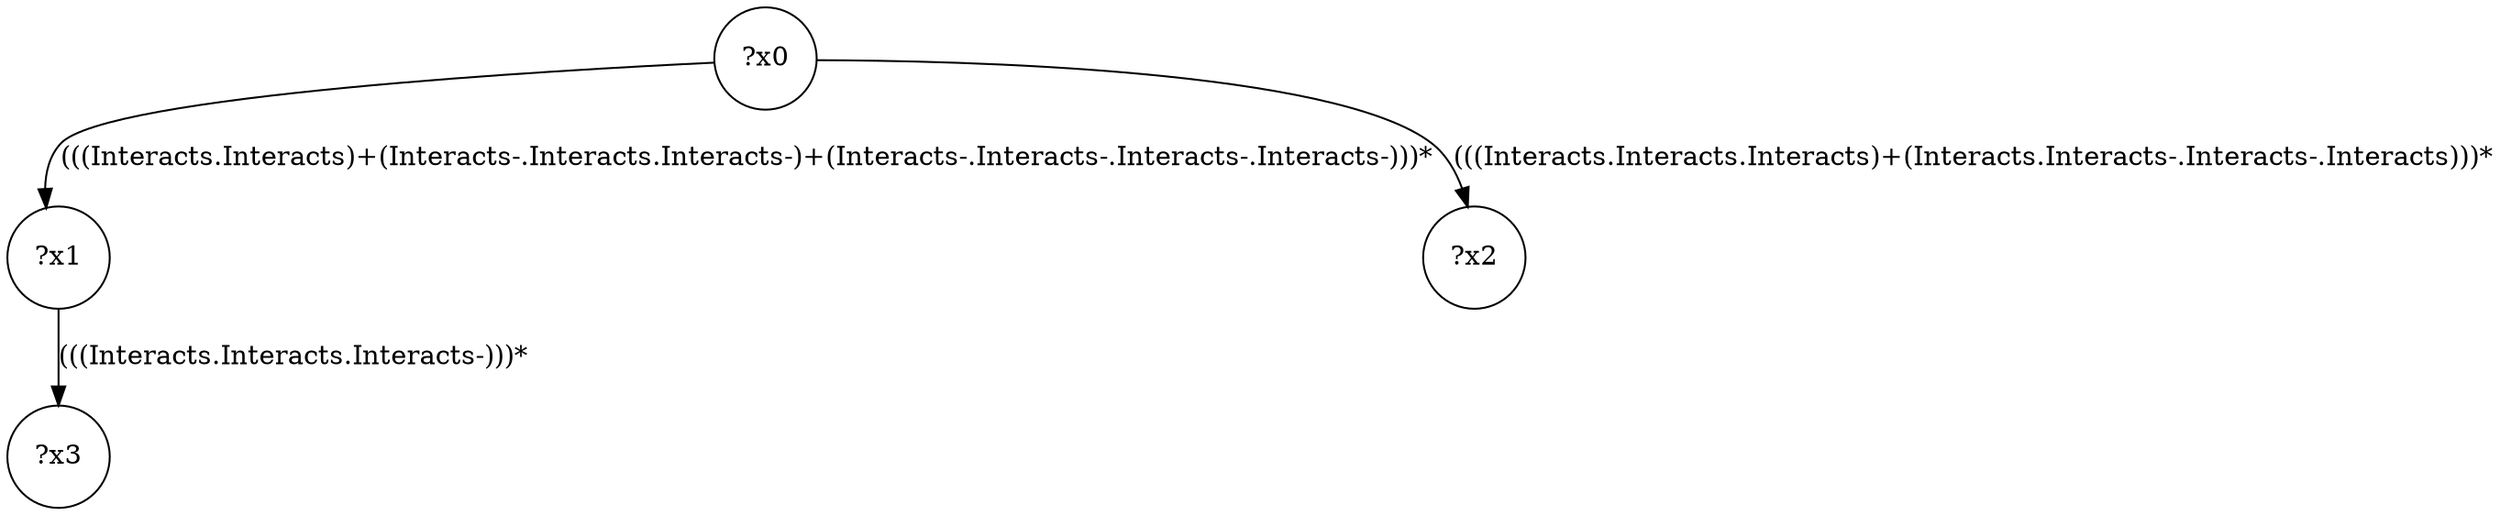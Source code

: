 digraph g {
	x0 [shape=circle, label="?x0"];
	x1 [shape=circle, label="?x1"];
	x0 -> x1 [label="(((Interacts.Interacts)+(Interacts-.Interacts.Interacts-)+(Interacts-.Interacts-.Interacts-.Interacts-)))*"];
	x2 [shape=circle, label="?x2"];
	x0 -> x2 [label="(((Interacts.Interacts.Interacts)+(Interacts.Interacts-.Interacts-.Interacts)))*"];
	x3 [shape=circle, label="?x3"];
	x1 -> x3 [label="(((Interacts.Interacts.Interacts-)))*"];
}
